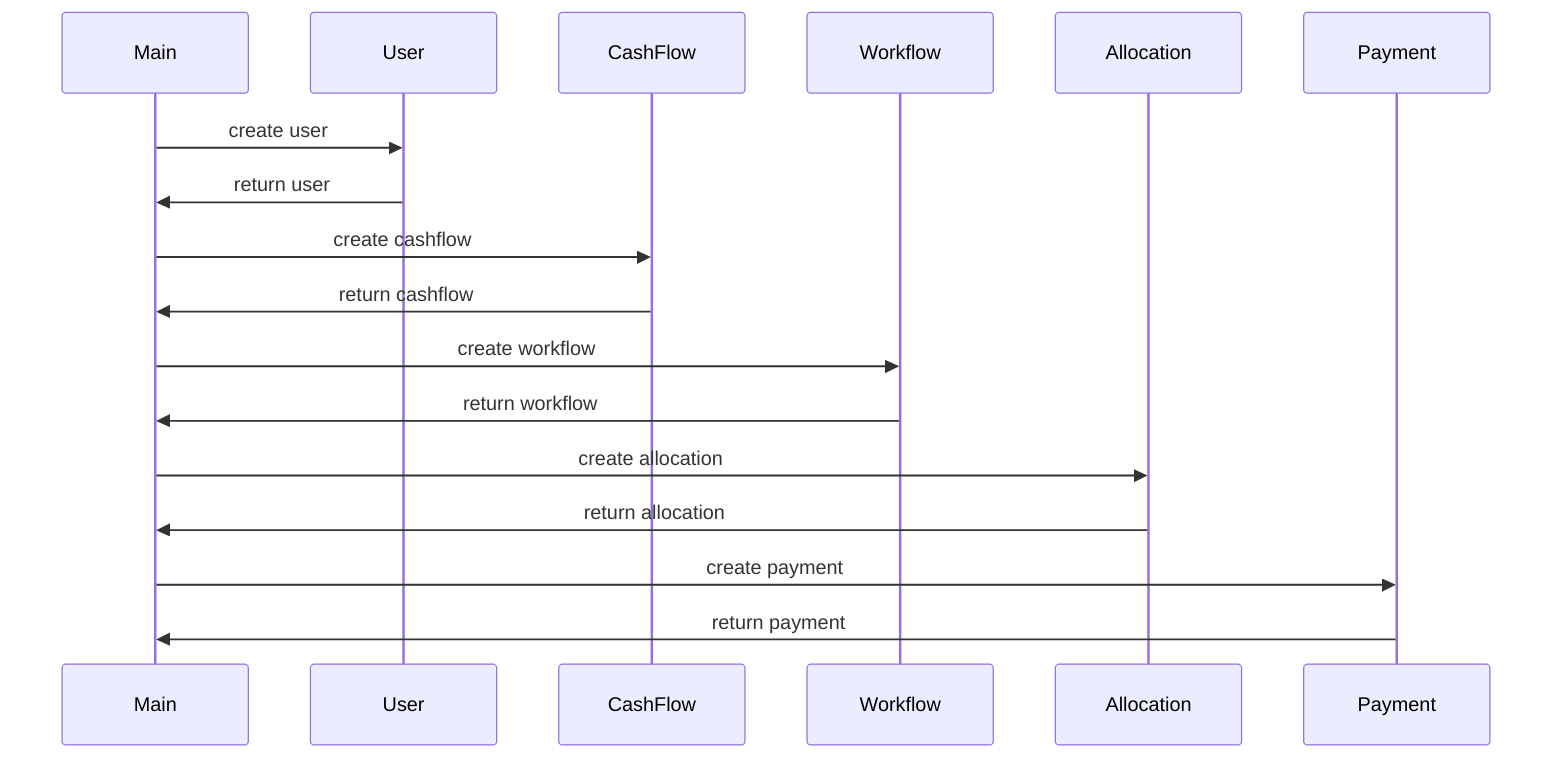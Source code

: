 sequenceDiagram
    participant M as Main
    participant U as User
    participant C as CashFlow
    participant W as Workflow
    participant A as Allocation
    participant P as Payment
    M->>U: create user
    U->>M: return user
    M->>C: create cashflow
    C->>M: return cashflow
    M->>W: create workflow
    W->>M: return workflow
    M->>A: create allocation
    A->>M: return allocation
    M->>P: create payment
    P->>M: return payment